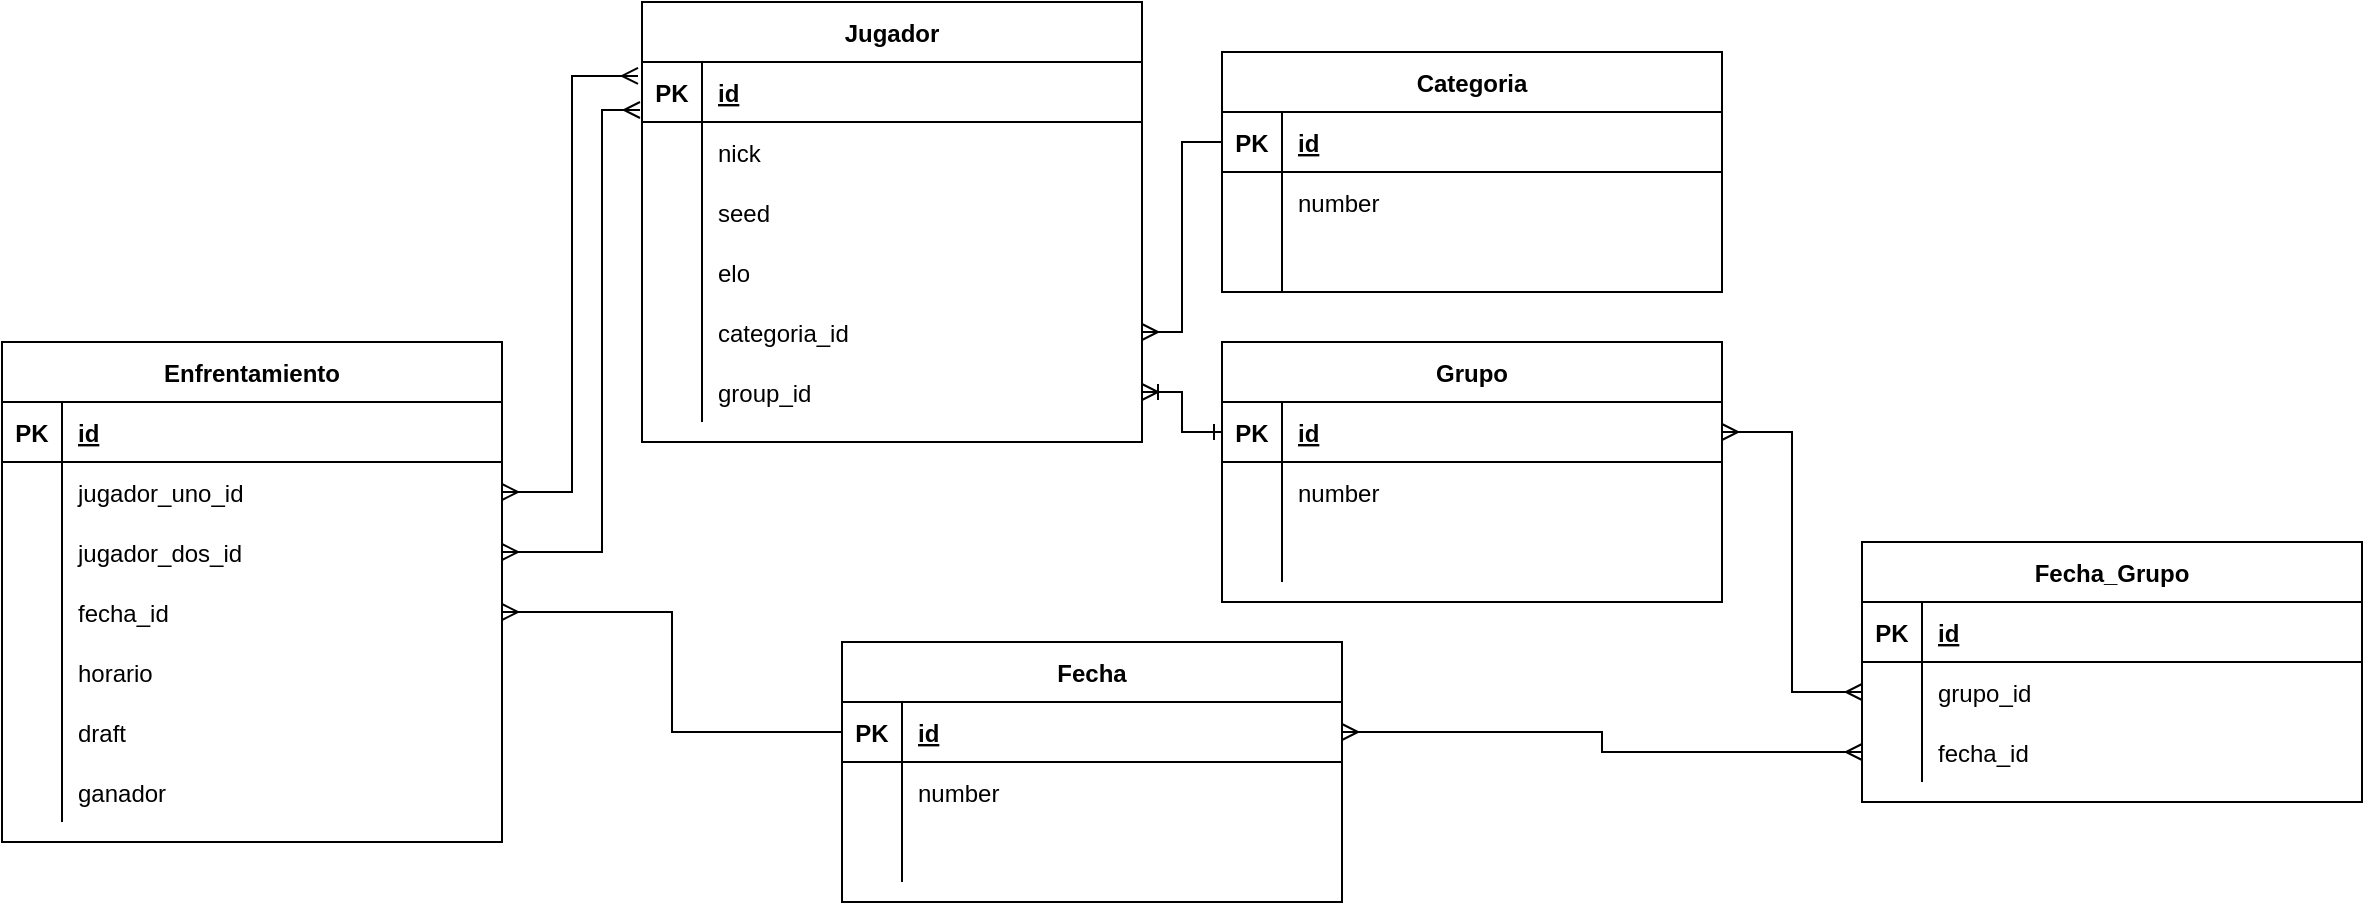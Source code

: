 <mxfile version="14.6.13" type="device"><diagram id="R2lEEEUBdFMjLlhIrx00" name="Page-1"><mxGraphModel dx="420" dy="501" grid="1" gridSize="10" guides="1" tooltips="1" connect="1" arrows="1" fold="1" page="1" pageScale="1" pageWidth="1600" pageHeight="900" math="0" shadow="0" extFonts="Permanent Marker^https://fonts.googleapis.com/css?family=Permanent+Marker"><root><mxCell id="0"/><mxCell id="1" parent="0"/><mxCell id="C-vyLk0tnHw3VtMMgP7b-2" value="Grupo" style="shape=table;startSize=30;container=1;collapsible=1;childLayout=tableLayout;fixedRows=1;rowLines=0;fontStyle=1;align=center;resizeLast=1;" parent="1" vertex="1"><mxGeometry x="740" y="190" width="250" height="130" as="geometry"/></mxCell><mxCell id="C-vyLk0tnHw3VtMMgP7b-3" value="" style="shape=partialRectangle;collapsible=0;dropTarget=0;pointerEvents=0;fillColor=none;points=[[0,0.5],[1,0.5]];portConstraint=eastwest;top=0;left=0;right=0;bottom=1;" parent="C-vyLk0tnHw3VtMMgP7b-2" vertex="1"><mxGeometry y="30" width="250" height="30" as="geometry"/></mxCell><mxCell id="C-vyLk0tnHw3VtMMgP7b-4" value="PK" style="shape=partialRectangle;overflow=hidden;connectable=0;fillColor=none;top=0;left=0;bottom=0;right=0;fontStyle=1;" parent="C-vyLk0tnHw3VtMMgP7b-3" vertex="1"><mxGeometry width="30" height="30" as="geometry"/></mxCell><mxCell id="C-vyLk0tnHw3VtMMgP7b-5" value="id" style="shape=partialRectangle;overflow=hidden;connectable=0;fillColor=none;top=0;left=0;bottom=0;right=0;align=left;spacingLeft=6;fontStyle=5;" parent="C-vyLk0tnHw3VtMMgP7b-3" vertex="1"><mxGeometry x="30" width="220" height="30" as="geometry"/></mxCell><mxCell id="C-vyLk0tnHw3VtMMgP7b-6" value="" style="shape=partialRectangle;collapsible=0;dropTarget=0;pointerEvents=0;fillColor=none;points=[[0,0.5],[1,0.5]];portConstraint=eastwest;top=0;left=0;right=0;bottom=0;" parent="C-vyLk0tnHw3VtMMgP7b-2" vertex="1"><mxGeometry y="60" width="250" height="30" as="geometry"/></mxCell><mxCell id="C-vyLk0tnHw3VtMMgP7b-7" value="" style="shape=partialRectangle;overflow=hidden;connectable=0;fillColor=none;top=0;left=0;bottom=0;right=0;" parent="C-vyLk0tnHw3VtMMgP7b-6" vertex="1"><mxGeometry width="30" height="30" as="geometry"/></mxCell><mxCell id="C-vyLk0tnHw3VtMMgP7b-8" value="number" style="shape=partialRectangle;overflow=hidden;connectable=0;fillColor=none;top=0;left=0;bottom=0;right=0;align=left;spacingLeft=6;" parent="C-vyLk0tnHw3VtMMgP7b-6" vertex="1"><mxGeometry x="30" width="220" height="30" as="geometry"/></mxCell><mxCell id="C-vyLk0tnHw3VtMMgP7b-9" value="" style="shape=partialRectangle;collapsible=0;dropTarget=0;pointerEvents=0;fillColor=none;points=[[0,0.5],[1,0.5]];portConstraint=eastwest;top=0;left=0;right=0;bottom=0;" parent="C-vyLk0tnHw3VtMMgP7b-2" vertex="1"><mxGeometry y="90" width="250" height="30" as="geometry"/></mxCell><mxCell id="C-vyLk0tnHw3VtMMgP7b-10" value="" style="shape=partialRectangle;overflow=hidden;connectable=0;fillColor=none;top=0;left=0;bottom=0;right=0;" parent="C-vyLk0tnHw3VtMMgP7b-9" vertex="1"><mxGeometry width="30" height="30" as="geometry"/></mxCell><mxCell id="C-vyLk0tnHw3VtMMgP7b-11" value="" style="shape=partialRectangle;overflow=hidden;connectable=0;fillColor=none;top=0;left=0;bottom=0;right=0;align=left;spacingLeft=6;" parent="C-vyLk0tnHw3VtMMgP7b-9" vertex="1"><mxGeometry x="30" width="220" height="30" as="geometry"/></mxCell><mxCell id="C-vyLk0tnHw3VtMMgP7b-13" value="Categoria" style="shape=table;startSize=30;container=1;collapsible=1;childLayout=tableLayout;fixedRows=1;rowLines=0;fontStyle=1;align=center;resizeLast=1;" parent="1" vertex="1"><mxGeometry x="740" y="45" width="250" height="120" as="geometry"/></mxCell><mxCell id="C-vyLk0tnHw3VtMMgP7b-14" value="" style="shape=partialRectangle;collapsible=0;dropTarget=0;pointerEvents=0;fillColor=none;points=[[0,0.5],[1,0.5]];portConstraint=eastwest;top=0;left=0;right=0;bottom=1;" parent="C-vyLk0tnHw3VtMMgP7b-13" vertex="1"><mxGeometry y="30" width="250" height="30" as="geometry"/></mxCell><mxCell id="C-vyLk0tnHw3VtMMgP7b-15" value="PK" style="shape=partialRectangle;overflow=hidden;connectable=0;fillColor=none;top=0;left=0;bottom=0;right=0;fontStyle=1;" parent="C-vyLk0tnHw3VtMMgP7b-14" vertex="1"><mxGeometry width="30" height="30" as="geometry"/></mxCell><mxCell id="C-vyLk0tnHw3VtMMgP7b-16" value="id" style="shape=partialRectangle;overflow=hidden;connectable=0;fillColor=none;top=0;left=0;bottom=0;right=0;align=left;spacingLeft=6;fontStyle=5;" parent="C-vyLk0tnHw3VtMMgP7b-14" vertex="1"><mxGeometry x="30" width="220" height="30" as="geometry"/></mxCell><mxCell id="C-vyLk0tnHw3VtMMgP7b-17" value="" style="shape=partialRectangle;collapsible=0;dropTarget=0;pointerEvents=0;fillColor=none;points=[[0,0.5],[1,0.5]];portConstraint=eastwest;top=0;left=0;right=0;bottom=0;" parent="C-vyLk0tnHw3VtMMgP7b-13" vertex="1"><mxGeometry y="60" width="250" height="30" as="geometry"/></mxCell><mxCell id="C-vyLk0tnHw3VtMMgP7b-18" value="" style="shape=partialRectangle;overflow=hidden;connectable=0;fillColor=none;top=0;left=0;bottom=0;right=0;" parent="C-vyLk0tnHw3VtMMgP7b-17" vertex="1"><mxGeometry width="30" height="30" as="geometry"/></mxCell><mxCell id="C-vyLk0tnHw3VtMMgP7b-19" value="number" style="shape=partialRectangle;overflow=hidden;connectable=0;fillColor=none;top=0;left=0;bottom=0;right=0;align=left;spacingLeft=6;" parent="C-vyLk0tnHw3VtMMgP7b-17" vertex="1"><mxGeometry x="30" width="220" height="30" as="geometry"/></mxCell><mxCell id="C-vyLk0tnHw3VtMMgP7b-20" value="" style="shape=partialRectangle;collapsible=0;dropTarget=0;pointerEvents=0;fillColor=none;points=[[0,0.5],[1,0.5]];portConstraint=eastwest;top=0;left=0;right=0;bottom=0;" parent="C-vyLk0tnHw3VtMMgP7b-13" vertex="1"><mxGeometry y="90" width="250" height="30" as="geometry"/></mxCell><mxCell id="C-vyLk0tnHw3VtMMgP7b-21" value="" style="shape=partialRectangle;overflow=hidden;connectable=0;fillColor=none;top=0;left=0;bottom=0;right=0;" parent="C-vyLk0tnHw3VtMMgP7b-20" vertex="1"><mxGeometry width="30" height="30" as="geometry"/></mxCell><mxCell id="C-vyLk0tnHw3VtMMgP7b-22" value="" style="shape=partialRectangle;overflow=hidden;connectable=0;fillColor=none;top=0;left=0;bottom=0;right=0;align=left;spacingLeft=6;" parent="C-vyLk0tnHw3VtMMgP7b-20" vertex="1"><mxGeometry x="30" width="220" height="30" as="geometry"/></mxCell><mxCell id="C-vyLk0tnHw3VtMMgP7b-23" value="Jugador" style="shape=table;startSize=30;container=1;collapsible=1;childLayout=tableLayout;fixedRows=1;rowLines=0;fontStyle=1;align=center;resizeLast=1;" parent="1" vertex="1"><mxGeometry x="450" y="20" width="250" height="220" as="geometry"/></mxCell><mxCell id="C-vyLk0tnHw3VtMMgP7b-24" value="" style="shape=partialRectangle;collapsible=0;dropTarget=0;pointerEvents=0;fillColor=none;points=[[0,0.5],[1,0.5]];portConstraint=eastwest;top=0;left=0;right=0;bottom=1;" parent="C-vyLk0tnHw3VtMMgP7b-23" vertex="1"><mxGeometry y="30" width="250" height="30" as="geometry"/></mxCell><mxCell id="C-vyLk0tnHw3VtMMgP7b-25" value="PK" style="shape=partialRectangle;overflow=hidden;connectable=0;fillColor=none;top=0;left=0;bottom=0;right=0;fontStyle=1;" parent="C-vyLk0tnHw3VtMMgP7b-24" vertex="1"><mxGeometry width="30" height="30" as="geometry"/></mxCell><mxCell id="C-vyLk0tnHw3VtMMgP7b-26" value="id" style="shape=partialRectangle;overflow=hidden;connectable=0;fillColor=none;top=0;left=0;bottom=0;right=0;align=left;spacingLeft=6;fontStyle=5;" parent="C-vyLk0tnHw3VtMMgP7b-24" vertex="1"><mxGeometry x="30" width="220" height="30" as="geometry"/></mxCell><mxCell id="C-vyLk0tnHw3VtMMgP7b-27" value="" style="shape=partialRectangle;collapsible=0;dropTarget=0;pointerEvents=0;fillColor=none;points=[[0,0.5],[1,0.5]];portConstraint=eastwest;top=0;left=0;right=0;bottom=0;" parent="C-vyLk0tnHw3VtMMgP7b-23" vertex="1"><mxGeometry y="60" width="250" height="30" as="geometry"/></mxCell><mxCell id="C-vyLk0tnHw3VtMMgP7b-28" value="" style="shape=partialRectangle;overflow=hidden;connectable=0;fillColor=none;top=0;left=0;bottom=0;right=0;" parent="C-vyLk0tnHw3VtMMgP7b-27" vertex="1"><mxGeometry width="30" height="30" as="geometry"/></mxCell><mxCell id="C-vyLk0tnHw3VtMMgP7b-29" value="nick" style="shape=partialRectangle;overflow=hidden;connectable=0;fillColor=none;top=0;left=0;bottom=0;right=0;align=left;spacingLeft=6;" parent="C-vyLk0tnHw3VtMMgP7b-27" vertex="1"><mxGeometry x="30" width="220" height="30" as="geometry"/></mxCell><mxCell id="97d9I2Ygf6ovbhq9S6mp-1" style="shape=partialRectangle;collapsible=0;dropTarget=0;pointerEvents=0;fillColor=none;points=[[0,0.5],[1,0.5]];portConstraint=eastwest;top=0;left=0;right=0;bottom=0;" vertex="1" parent="C-vyLk0tnHw3VtMMgP7b-23"><mxGeometry y="90" width="250" height="30" as="geometry"/></mxCell><mxCell id="97d9I2Ygf6ovbhq9S6mp-2" style="shape=partialRectangle;overflow=hidden;connectable=0;fillColor=none;top=0;left=0;bottom=0;right=0;" vertex="1" parent="97d9I2Ygf6ovbhq9S6mp-1"><mxGeometry width="30" height="30" as="geometry"/></mxCell><mxCell id="97d9I2Ygf6ovbhq9S6mp-3" value="seed" style="shape=partialRectangle;overflow=hidden;connectable=0;fillColor=none;top=0;left=0;bottom=0;right=0;align=left;spacingLeft=6;" vertex="1" parent="97d9I2Ygf6ovbhq9S6mp-1"><mxGeometry x="30" width="220" height="30" as="geometry"/></mxCell><mxCell id="97d9I2Ygf6ovbhq9S6mp-7" style="shape=partialRectangle;collapsible=0;dropTarget=0;pointerEvents=0;fillColor=none;points=[[0,0.5],[1,0.5]];portConstraint=eastwest;top=0;left=0;right=0;bottom=0;" vertex="1" parent="C-vyLk0tnHw3VtMMgP7b-23"><mxGeometry y="120" width="250" height="30" as="geometry"/></mxCell><mxCell id="97d9I2Ygf6ovbhq9S6mp-8" style="shape=partialRectangle;overflow=hidden;connectable=0;fillColor=none;top=0;left=0;bottom=0;right=0;" vertex="1" parent="97d9I2Ygf6ovbhq9S6mp-7"><mxGeometry width="30" height="30" as="geometry"/></mxCell><mxCell id="97d9I2Ygf6ovbhq9S6mp-9" value="elo" style="shape=partialRectangle;overflow=hidden;connectable=0;fillColor=none;top=0;left=0;bottom=0;right=0;align=left;spacingLeft=6;" vertex="1" parent="97d9I2Ygf6ovbhq9S6mp-7"><mxGeometry x="30" width="220" height="30" as="geometry"/></mxCell><mxCell id="97d9I2Ygf6ovbhq9S6mp-10" style="shape=partialRectangle;collapsible=0;dropTarget=0;pointerEvents=0;fillColor=none;points=[[0,0.5],[1,0.5]];portConstraint=eastwest;top=0;left=0;right=0;bottom=0;" vertex="1" parent="C-vyLk0tnHw3VtMMgP7b-23"><mxGeometry y="150" width="250" height="30" as="geometry"/></mxCell><mxCell id="97d9I2Ygf6ovbhq9S6mp-11" style="shape=partialRectangle;overflow=hidden;connectable=0;fillColor=none;top=0;left=0;bottom=0;right=0;" vertex="1" parent="97d9I2Ygf6ovbhq9S6mp-10"><mxGeometry width="30" height="30" as="geometry"/></mxCell><mxCell id="97d9I2Ygf6ovbhq9S6mp-12" value="categoria_id" style="shape=partialRectangle;overflow=hidden;connectable=0;fillColor=none;top=0;left=0;bottom=0;right=0;align=left;spacingLeft=6;" vertex="1" parent="97d9I2Ygf6ovbhq9S6mp-10"><mxGeometry x="30" width="220" height="30" as="geometry"/></mxCell><mxCell id="97d9I2Ygf6ovbhq9S6mp-4" style="shape=partialRectangle;collapsible=0;dropTarget=0;pointerEvents=0;fillColor=none;points=[[0,0.5],[1,0.5]];portConstraint=eastwest;top=0;left=0;right=0;bottom=0;" vertex="1" parent="C-vyLk0tnHw3VtMMgP7b-23"><mxGeometry y="180" width="250" height="30" as="geometry"/></mxCell><mxCell id="97d9I2Ygf6ovbhq9S6mp-5" style="shape=partialRectangle;overflow=hidden;connectable=0;fillColor=none;top=0;left=0;bottom=0;right=0;" vertex="1" parent="97d9I2Ygf6ovbhq9S6mp-4"><mxGeometry width="30" height="30" as="geometry"/></mxCell><mxCell id="97d9I2Ygf6ovbhq9S6mp-6" value="group_id" style="shape=partialRectangle;overflow=hidden;connectable=0;fillColor=none;top=0;left=0;bottom=0;right=0;align=left;spacingLeft=6;" vertex="1" parent="97d9I2Ygf6ovbhq9S6mp-4"><mxGeometry x="30" width="220" height="30" as="geometry"/></mxCell><mxCell id="97d9I2Ygf6ovbhq9S6mp-13" style="edgeStyle=orthogonalEdgeStyle;rounded=0;orthogonalLoop=1;jettySize=auto;html=1;exitX=1;exitY=0.5;exitDx=0;exitDy=0;entryX=0;entryY=0.5;entryDx=0;entryDy=0;endArrow=ERone;endFill=0;startArrow=ERoneToMany;startFill=0;" edge="1" parent="1" source="97d9I2Ygf6ovbhq9S6mp-4" target="C-vyLk0tnHw3VtMMgP7b-3"><mxGeometry relative="1" as="geometry"/></mxCell><mxCell id="97d9I2Ygf6ovbhq9S6mp-14" value="Fecha" style="shape=table;startSize=30;container=1;collapsible=1;childLayout=tableLayout;fixedRows=1;rowLines=0;fontStyle=1;align=center;resizeLast=1;" vertex="1" parent="1"><mxGeometry x="550" y="340" width="250" height="130" as="geometry"/></mxCell><mxCell id="97d9I2Ygf6ovbhq9S6mp-15" value="" style="shape=partialRectangle;collapsible=0;dropTarget=0;pointerEvents=0;fillColor=none;points=[[0,0.5],[1,0.5]];portConstraint=eastwest;top=0;left=0;right=0;bottom=1;" vertex="1" parent="97d9I2Ygf6ovbhq9S6mp-14"><mxGeometry y="30" width="250" height="30" as="geometry"/></mxCell><mxCell id="97d9I2Ygf6ovbhq9S6mp-16" value="PK" style="shape=partialRectangle;overflow=hidden;connectable=0;fillColor=none;top=0;left=0;bottom=0;right=0;fontStyle=1;" vertex="1" parent="97d9I2Ygf6ovbhq9S6mp-15"><mxGeometry width="30" height="30" as="geometry"/></mxCell><mxCell id="97d9I2Ygf6ovbhq9S6mp-17" value="id" style="shape=partialRectangle;overflow=hidden;connectable=0;fillColor=none;top=0;left=0;bottom=0;right=0;align=left;spacingLeft=6;fontStyle=5;" vertex="1" parent="97d9I2Ygf6ovbhq9S6mp-15"><mxGeometry x="30" width="220" height="30" as="geometry"/></mxCell><mxCell id="97d9I2Ygf6ovbhq9S6mp-18" value="" style="shape=partialRectangle;collapsible=0;dropTarget=0;pointerEvents=0;fillColor=none;points=[[0,0.5],[1,0.5]];portConstraint=eastwest;top=0;left=0;right=0;bottom=0;" vertex="1" parent="97d9I2Ygf6ovbhq9S6mp-14"><mxGeometry y="60" width="250" height="30" as="geometry"/></mxCell><mxCell id="97d9I2Ygf6ovbhq9S6mp-19" value="" style="shape=partialRectangle;overflow=hidden;connectable=0;fillColor=none;top=0;left=0;bottom=0;right=0;" vertex="1" parent="97d9I2Ygf6ovbhq9S6mp-18"><mxGeometry width="30" height="30" as="geometry"/></mxCell><mxCell id="97d9I2Ygf6ovbhq9S6mp-20" value="number" style="shape=partialRectangle;overflow=hidden;connectable=0;fillColor=none;top=0;left=0;bottom=0;right=0;align=left;spacingLeft=6;" vertex="1" parent="97d9I2Ygf6ovbhq9S6mp-18"><mxGeometry x="30" width="220" height="30" as="geometry"/></mxCell><mxCell id="97d9I2Ygf6ovbhq9S6mp-21" value="" style="shape=partialRectangle;collapsible=0;dropTarget=0;pointerEvents=0;fillColor=none;points=[[0,0.5],[1,0.5]];portConstraint=eastwest;top=0;left=0;right=0;bottom=0;" vertex="1" parent="97d9I2Ygf6ovbhq9S6mp-14"><mxGeometry y="90" width="250" height="30" as="geometry"/></mxCell><mxCell id="97d9I2Ygf6ovbhq9S6mp-22" value="" style="shape=partialRectangle;overflow=hidden;connectable=0;fillColor=none;top=0;left=0;bottom=0;right=0;" vertex="1" parent="97d9I2Ygf6ovbhq9S6mp-21"><mxGeometry width="30" height="30" as="geometry"/></mxCell><mxCell id="97d9I2Ygf6ovbhq9S6mp-23" value="" style="shape=partialRectangle;overflow=hidden;connectable=0;fillColor=none;top=0;left=0;bottom=0;right=0;align=left;spacingLeft=6;" vertex="1" parent="97d9I2Ygf6ovbhq9S6mp-21"><mxGeometry x="30" width="220" height="30" as="geometry"/></mxCell><mxCell id="97d9I2Ygf6ovbhq9S6mp-34" value="Enfrentamiento" style="shape=table;startSize=30;container=1;collapsible=1;childLayout=tableLayout;fixedRows=1;rowLines=0;fontStyle=1;align=center;resizeLast=1;" vertex="1" parent="1"><mxGeometry x="130" y="190" width="250" height="250" as="geometry"/></mxCell><mxCell id="97d9I2Ygf6ovbhq9S6mp-35" value="" style="shape=partialRectangle;collapsible=0;dropTarget=0;pointerEvents=0;fillColor=none;points=[[0,0.5],[1,0.5]];portConstraint=eastwest;top=0;left=0;right=0;bottom=1;" vertex="1" parent="97d9I2Ygf6ovbhq9S6mp-34"><mxGeometry y="30" width="250" height="30" as="geometry"/></mxCell><mxCell id="97d9I2Ygf6ovbhq9S6mp-36" value="PK" style="shape=partialRectangle;overflow=hidden;connectable=0;fillColor=none;top=0;left=0;bottom=0;right=0;fontStyle=1;" vertex="1" parent="97d9I2Ygf6ovbhq9S6mp-35"><mxGeometry width="30" height="30" as="geometry"/></mxCell><mxCell id="97d9I2Ygf6ovbhq9S6mp-37" value="id" style="shape=partialRectangle;overflow=hidden;connectable=0;fillColor=none;top=0;left=0;bottom=0;right=0;align=left;spacingLeft=6;fontStyle=5;" vertex="1" parent="97d9I2Ygf6ovbhq9S6mp-35"><mxGeometry x="30" width="220" height="30" as="geometry"/></mxCell><mxCell id="97d9I2Ygf6ovbhq9S6mp-38" value="" style="shape=partialRectangle;collapsible=0;dropTarget=0;pointerEvents=0;fillColor=none;points=[[0,0.5],[1,0.5]];portConstraint=eastwest;top=0;left=0;right=0;bottom=0;" vertex="1" parent="97d9I2Ygf6ovbhq9S6mp-34"><mxGeometry y="60" width="250" height="30" as="geometry"/></mxCell><mxCell id="97d9I2Ygf6ovbhq9S6mp-39" value="" style="shape=partialRectangle;overflow=hidden;connectable=0;fillColor=none;top=0;left=0;bottom=0;right=0;" vertex="1" parent="97d9I2Ygf6ovbhq9S6mp-38"><mxGeometry width="30" height="30" as="geometry"/></mxCell><mxCell id="97d9I2Ygf6ovbhq9S6mp-40" value="jugador_uno_id" style="shape=partialRectangle;overflow=hidden;connectable=0;fillColor=none;top=0;left=0;bottom=0;right=0;align=left;spacingLeft=6;" vertex="1" parent="97d9I2Ygf6ovbhq9S6mp-38"><mxGeometry x="30" width="220" height="30" as="geometry"/></mxCell><mxCell id="97d9I2Ygf6ovbhq9S6mp-41" value="" style="shape=partialRectangle;collapsible=0;dropTarget=0;pointerEvents=0;fillColor=none;points=[[0,0.5],[1,0.5]];portConstraint=eastwest;top=0;left=0;right=0;bottom=0;" vertex="1" parent="97d9I2Ygf6ovbhq9S6mp-34"><mxGeometry y="90" width="250" height="30" as="geometry"/></mxCell><mxCell id="97d9I2Ygf6ovbhq9S6mp-42" value="" style="shape=partialRectangle;overflow=hidden;connectable=0;fillColor=none;top=0;left=0;bottom=0;right=0;" vertex="1" parent="97d9I2Ygf6ovbhq9S6mp-41"><mxGeometry width="30" height="30" as="geometry"/></mxCell><mxCell id="97d9I2Ygf6ovbhq9S6mp-43" value="jugador_dos_id" style="shape=partialRectangle;overflow=hidden;connectable=0;fillColor=none;top=0;left=0;bottom=0;right=0;align=left;spacingLeft=6;" vertex="1" parent="97d9I2Ygf6ovbhq9S6mp-41"><mxGeometry x="30" width="220" height="30" as="geometry"/></mxCell><mxCell id="97d9I2Ygf6ovbhq9S6mp-62" style="shape=partialRectangle;collapsible=0;dropTarget=0;pointerEvents=0;fillColor=none;points=[[0,0.5],[1,0.5]];portConstraint=eastwest;top=0;left=0;right=0;bottom=0;" vertex="1" parent="97d9I2Ygf6ovbhq9S6mp-34"><mxGeometry y="120" width="250" height="30" as="geometry"/></mxCell><mxCell id="97d9I2Ygf6ovbhq9S6mp-63" style="shape=partialRectangle;overflow=hidden;connectable=0;fillColor=none;top=0;left=0;bottom=0;right=0;" vertex="1" parent="97d9I2Ygf6ovbhq9S6mp-62"><mxGeometry width="30" height="30" as="geometry"/></mxCell><mxCell id="97d9I2Ygf6ovbhq9S6mp-64" value="fecha_id" style="shape=partialRectangle;overflow=hidden;connectable=0;fillColor=none;top=0;left=0;bottom=0;right=0;align=left;spacingLeft=6;" vertex="1" parent="97d9I2Ygf6ovbhq9S6mp-62"><mxGeometry x="30" width="220" height="30" as="geometry"/></mxCell><mxCell id="97d9I2Ygf6ovbhq9S6mp-44" style="shape=partialRectangle;collapsible=0;dropTarget=0;pointerEvents=0;fillColor=none;points=[[0,0.5],[1,0.5]];portConstraint=eastwest;top=0;left=0;right=0;bottom=0;" vertex="1" parent="97d9I2Ygf6ovbhq9S6mp-34"><mxGeometry y="150" width="250" height="30" as="geometry"/></mxCell><mxCell id="97d9I2Ygf6ovbhq9S6mp-45" style="shape=partialRectangle;overflow=hidden;connectable=0;fillColor=none;top=0;left=0;bottom=0;right=0;" vertex="1" parent="97d9I2Ygf6ovbhq9S6mp-44"><mxGeometry width="30" height="30" as="geometry"/></mxCell><mxCell id="97d9I2Ygf6ovbhq9S6mp-46" value="horario" style="shape=partialRectangle;overflow=hidden;connectable=0;fillColor=none;top=0;left=0;bottom=0;right=0;align=left;spacingLeft=6;" vertex="1" parent="97d9I2Ygf6ovbhq9S6mp-44"><mxGeometry x="30" width="220" height="30" as="geometry"/></mxCell><mxCell id="97d9I2Ygf6ovbhq9S6mp-47" style="shape=partialRectangle;collapsible=0;dropTarget=0;pointerEvents=0;fillColor=none;points=[[0,0.5],[1,0.5]];portConstraint=eastwest;top=0;left=0;right=0;bottom=0;" vertex="1" parent="97d9I2Ygf6ovbhq9S6mp-34"><mxGeometry y="180" width="250" height="30" as="geometry"/></mxCell><mxCell id="97d9I2Ygf6ovbhq9S6mp-48" style="shape=partialRectangle;overflow=hidden;connectable=0;fillColor=none;top=0;left=0;bottom=0;right=0;" vertex="1" parent="97d9I2Ygf6ovbhq9S6mp-47"><mxGeometry width="30" height="30" as="geometry"/></mxCell><mxCell id="97d9I2Ygf6ovbhq9S6mp-49" value="draft" style="shape=partialRectangle;overflow=hidden;connectable=0;fillColor=none;top=0;left=0;bottom=0;right=0;align=left;spacingLeft=6;" vertex="1" parent="97d9I2Ygf6ovbhq9S6mp-47"><mxGeometry x="30" width="220" height="30" as="geometry"/></mxCell><mxCell id="97d9I2Ygf6ovbhq9S6mp-68" style="shape=partialRectangle;collapsible=0;dropTarget=0;pointerEvents=0;fillColor=none;points=[[0,0.5],[1,0.5]];portConstraint=eastwest;top=0;left=0;right=0;bottom=0;" vertex="1" parent="97d9I2Ygf6ovbhq9S6mp-34"><mxGeometry y="210" width="250" height="30" as="geometry"/></mxCell><mxCell id="97d9I2Ygf6ovbhq9S6mp-69" style="shape=partialRectangle;overflow=hidden;connectable=0;fillColor=none;top=0;left=0;bottom=0;right=0;" vertex="1" parent="97d9I2Ygf6ovbhq9S6mp-68"><mxGeometry width="30" height="30" as="geometry"/></mxCell><mxCell id="97d9I2Ygf6ovbhq9S6mp-70" value="ganador" style="shape=partialRectangle;overflow=hidden;connectable=0;fillColor=none;top=0;left=0;bottom=0;right=0;align=left;spacingLeft=6;" vertex="1" parent="97d9I2Ygf6ovbhq9S6mp-68"><mxGeometry x="30" width="220" height="30" as="geometry"/></mxCell><mxCell id="97d9I2Ygf6ovbhq9S6mp-60" style="edgeStyle=orthogonalEdgeStyle;rounded=0;orthogonalLoop=1;jettySize=auto;html=1;exitX=0;exitY=0.5;exitDx=0;exitDy=0;startArrow=ERmany;startFill=0;endArrow=ERmany;endFill=0;" edge="1" parent="1" source="97d9I2Ygf6ovbhq9S6mp-57" target="C-vyLk0tnHw3VtMMgP7b-3"><mxGeometry relative="1" as="geometry"/></mxCell><mxCell id="97d9I2Ygf6ovbhq9S6mp-50" value="Fecha_Grupo" style="shape=table;startSize=30;container=1;collapsible=1;childLayout=tableLayout;fixedRows=1;rowLines=0;fontStyle=1;align=center;resizeLast=1;" vertex="1" parent="1"><mxGeometry x="1060" y="290" width="250" height="130" as="geometry"/></mxCell><mxCell id="97d9I2Ygf6ovbhq9S6mp-51" value="" style="shape=partialRectangle;collapsible=0;dropTarget=0;pointerEvents=0;fillColor=none;points=[[0,0.5],[1,0.5]];portConstraint=eastwest;top=0;left=0;right=0;bottom=1;" vertex="1" parent="97d9I2Ygf6ovbhq9S6mp-50"><mxGeometry y="30" width="250" height="30" as="geometry"/></mxCell><mxCell id="97d9I2Ygf6ovbhq9S6mp-52" value="PK" style="shape=partialRectangle;overflow=hidden;connectable=0;fillColor=none;top=0;left=0;bottom=0;right=0;fontStyle=1;" vertex="1" parent="97d9I2Ygf6ovbhq9S6mp-51"><mxGeometry width="30" height="30" as="geometry"/></mxCell><mxCell id="97d9I2Ygf6ovbhq9S6mp-53" value="id" style="shape=partialRectangle;overflow=hidden;connectable=0;fillColor=none;top=0;left=0;bottom=0;right=0;align=left;spacingLeft=6;fontStyle=5;" vertex="1" parent="97d9I2Ygf6ovbhq9S6mp-51"><mxGeometry x="30" width="220" height="30" as="geometry"/></mxCell><mxCell id="97d9I2Ygf6ovbhq9S6mp-57" value="" style="shape=partialRectangle;collapsible=0;dropTarget=0;pointerEvents=0;fillColor=none;points=[[0,0.5],[1,0.5]];portConstraint=eastwest;top=0;left=0;right=0;bottom=0;" vertex="1" parent="97d9I2Ygf6ovbhq9S6mp-50"><mxGeometry y="60" width="250" height="30" as="geometry"/></mxCell><mxCell id="97d9I2Ygf6ovbhq9S6mp-58" value="" style="shape=partialRectangle;overflow=hidden;connectable=0;fillColor=none;top=0;left=0;bottom=0;right=0;" vertex="1" parent="97d9I2Ygf6ovbhq9S6mp-57"><mxGeometry width="30" height="30" as="geometry"/></mxCell><mxCell id="97d9I2Ygf6ovbhq9S6mp-59" value="grupo_id" style="shape=partialRectangle;overflow=hidden;connectable=0;fillColor=none;top=0;left=0;bottom=0;right=0;align=left;spacingLeft=6;" vertex="1" parent="97d9I2Ygf6ovbhq9S6mp-57"><mxGeometry x="30" width="220" height="30" as="geometry"/></mxCell><mxCell id="97d9I2Ygf6ovbhq9S6mp-54" value="" style="shape=partialRectangle;collapsible=0;dropTarget=0;pointerEvents=0;fillColor=none;points=[[0,0.5],[1,0.5]];portConstraint=eastwest;top=0;left=0;right=0;bottom=0;" vertex="1" parent="97d9I2Ygf6ovbhq9S6mp-50"><mxGeometry y="90" width="250" height="30" as="geometry"/></mxCell><mxCell id="97d9I2Ygf6ovbhq9S6mp-55" value="" style="shape=partialRectangle;overflow=hidden;connectable=0;fillColor=none;top=0;left=0;bottom=0;right=0;" vertex="1" parent="97d9I2Ygf6ovbhq9S6mp-54"><mxGeometry width="30" height="30" as="geometry"/></mxCell><mxCell id="97d9I2Ygf6ovbhq9S6mp-56" value="fecha_id" style="shape=partialRectangle;overflow=hidden;connectable=0;fillColor=none;top=0;left=0;bottom=0;right=0;align=left;spacingLeft=6;" vertex="1" parent="97d9I2Ygf6ovbhq9S6mp-54"><mxGeometry x="30" width="220" height="30" as="geometry"/></mxCell><mxCell id="97d9I2Ygf6ovbhq9S6mp-61" style="edgeStyle=orthogonalEdgeStyle;rounded=0;orthogonalLoop=1;jettySize=auto;html=1;exitX=0;exitY=0.5;exitDx=0;exitDy=0;entryX=1;entryY=0.5;entryDx=0;entryDy=0;startArrow=ERmany;startFill=0;endArrow=ERmany;endFill=0;" edge="1" parent="1" source="97d9I2Ygf6ovbhq9S6mp-54" target="97d9I2Ygf6ovbhq9S6mp-15"><mxGeometry relative="1" as="geometry"/></mxCell><mxCell id="97d9I2Ygf6ovbhq9S6mp-65" style="edgeStyle=orthogonalEdgeStyle;rounded=0;orthogonalLoop=1;jettySize=auto;html=1;exitX=1;exitY=0.5;exitDx=0;exitDy=0;entryX=-0.008;entryY=0.233;entryDx=0;entryDy=0;entryPerimeter=0;startArrow=ERmany;startFill=0;endArrow=ERmany;endFill=0;" edge="1" parent="1" source="97d9I2Ygf6ovbhq9S6mp-38" target="C-vyLk0tnHw3VtMMgP7b-24"><mxGeometry relative="1" as="geometry"/></mxCell><mxCell id="97d9I2Ygf6ovbhq9S6mp-66" style="edgeStyle=orthogonalEdgeStyle;rounded=0;orthogonalLoop=1;jettySize=auto;html=1;exitX=1;exitY=0.5;exitDx=0;exitDy=0;entryX=-0.004;entryY=0.8;entryDx=0;entryDy=0;entryPerimeter=0;startArrow=ERmany;startFill=0;endArrow=ERmany;endFill=0;" edge="1" parent="1" source="97d9I2Ygf6ovbhq9S6mp-41" target="C-vyLk0tnHw3VtMMgP7b-24"><mxGeometry relative="1" as="geometry"><Array as="points"><mxPoint x="430" y="295"/><mxPoint x="430" y="74"/></Array></mxGeometry></mxCell><mxCell id="97d9I2Ygf6ovbhq9S6mp-67" style="edgeStyle=orthogonalEdgeStyle;rounded=0;orthogonalLoop=1;jettySize=auto;html=1;exitX=0;exitY=0.5;exitDx=0;exitDy=0;entryX=1;entryY=0.5;entryDx=0;entryDy=0;startArrow=none;startFill=0;endArrow=ERmany;endFill=0;" edge="1" parent="1" source="C-vyLk0tnHw3VtMMgP7b-14" target="97d9I2Ygf6ovbhq9S6mp-10"><mxGeometry relative="1" as="geometry"/></mxCell><mxCell id="97d9I2Ygf6ovbhq9S6mp-72" style="edgeStyle=orthogonalEdgeStyle;rounded=0;orthogonalLoop=1;jettySize=auto;html=1;exitX=0;exitY=0.5;exitDx=0;exitDy=0;entryX=1;entryY=0.5;entryDx=0;entryDy=0;startArrow=none;startFill=0;endArrow=ERmany;endFill=0;" edge="1" parent="1" source="97d9I2Ygf6ovbhq9S6mp-15" target="97d9I2Ygf6ovbhq9S6mp-62"><mxGeometry relative="1" as="geometry"/></mxCell></root></mxGraphModel></diagram></mxfile>